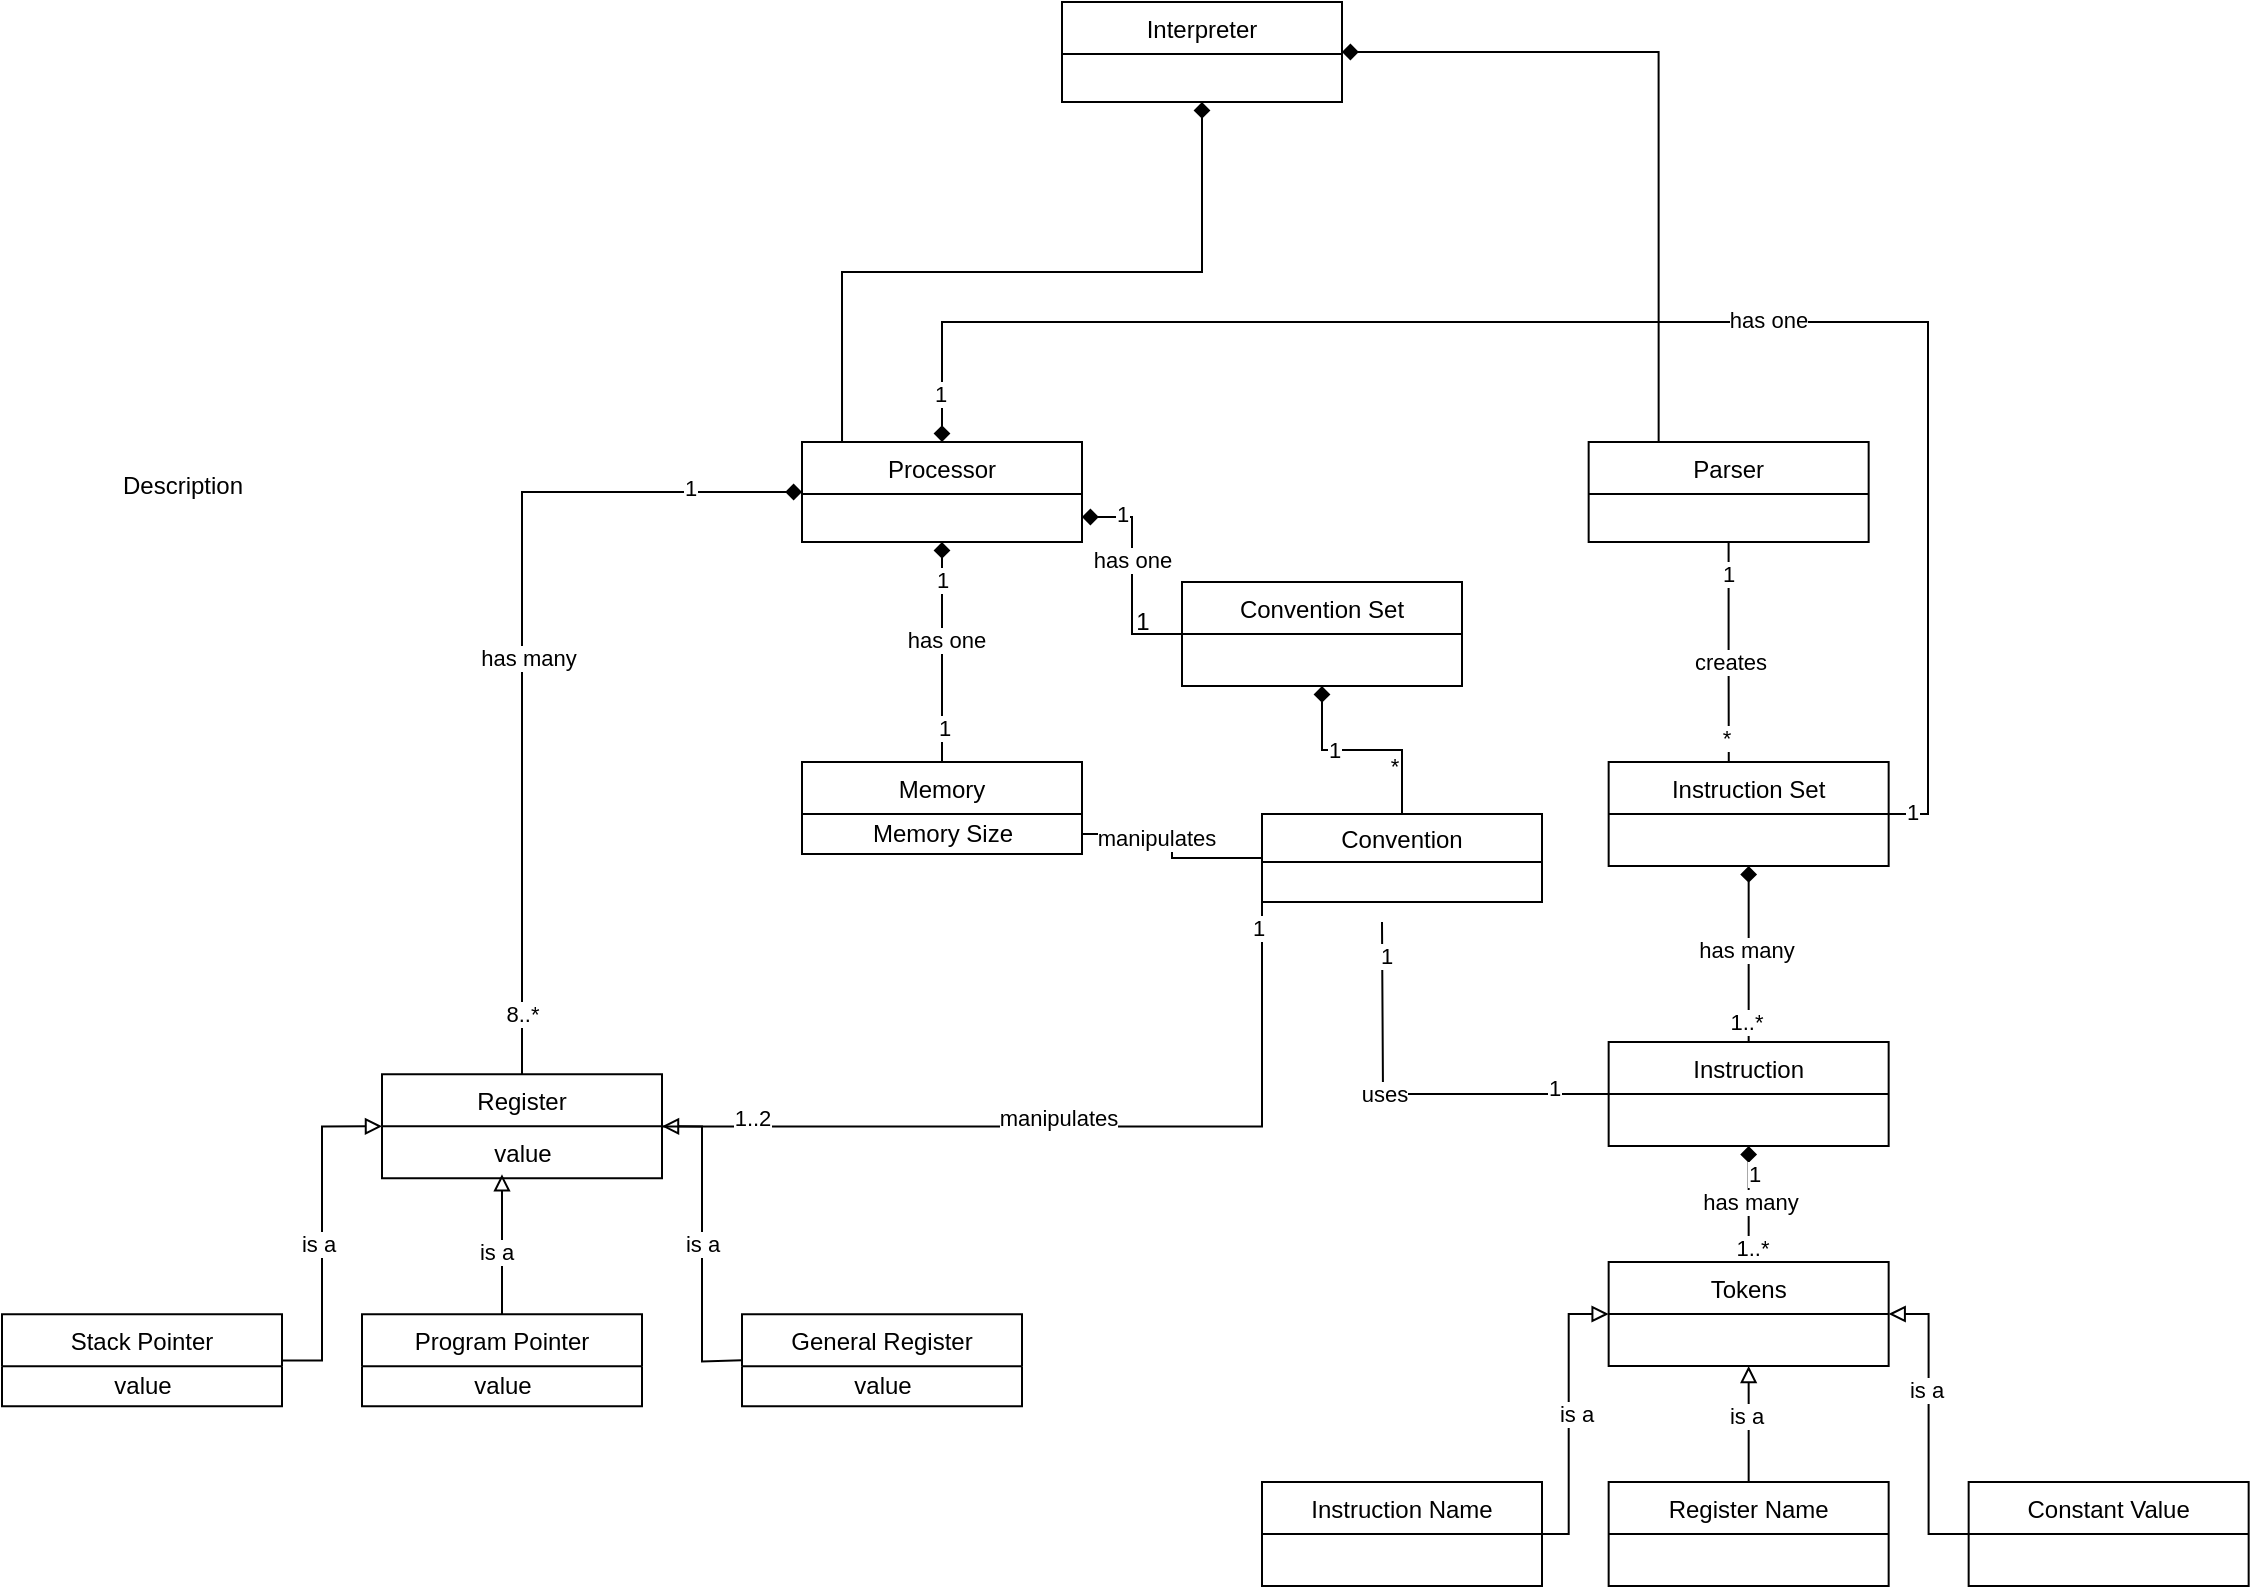 <mxfile version="14.5.8" type="github" pages="3">
  <diagram id="hxVoLxP11JMJfh7_TCrf" name="Page-1">
    <mxGraphModel dx="2085" dy="1905" grid="1" gridSize="10" guides="1" tooltips="1" connect="1" arrows="1" fold="1" page="1" pageScale="1" pageWidth="850" pageHeight="1100" math="0" shadow="0">
      <root>
        <mxCell id="0" />
        <mxCell id="1" parent="0" />
        <mxCell id="FsjJq2a7O1E-4wZGxsho-8" style="edgeStyle=orthogonalEdgeStyle;rounded=0;orthogonalLoop=1;jettySize=auto;html=1;entryX=0.143;entryY=0;entryDx=0;entryDy=0;entryPerimeter=0;startArrow=diamond;startFill=1;endArrow=none;endFill=0;" edge="1" parent="1" source="r-DXQ-UGE9ieViQTVBDR-1" target="r-DXQ-UGE9ieViQTVBDR-11">
          <mxGeometry relative="1" as="geometry" />
        </mxCell>
        <mxCell id="FsjJq2a7O1E-4wZGxsho-9" style="edgeStyle=orthogonalEdgeStyle;rounded=0;orthogonalLoop=1;jettySize=auto;html=1;entryX=0.25;entryY=0;entryDx=0;entryDy=0;startArrow=diamond;startFill=1;endArrow=none;endFill=0;" edge="1" parent="1" source="r-DXQ-UGE9ieViQTVBDR-1" target="r-DXQ-UGE9ieViQTVBDR-12">
          <mxGeometry relative="1" as="geometry" />
        </mxCell>
        <mxCell id="r-DXQ-UGE9ieViQTVBDR-1" value="Interpreter" style="swimlane;fontStyle=0;childLayout=stackLayout;horizontal=1;startSize=26;fillColor=none;horizontalStack=0;resizeParent=1;resizeParentMax=0;resizeLast=0;collapsible=1;marginBottom=0;" vertex="1" parent="1">
          <mxGeometry x="340" y="-60" width="140" height="50" as="geometry" />
        </mxCell>
        <mxCell id="r-DXQ-UGE9ieViQTVBDR-42" style="edgeStyle=orthogonalEdgeStyle;rounded=0;orthogonalLoop=1;jettySize=auto;html=1;startArrow=none;startFill=0;endArrow=diamond;endFill=1;entryX=0.5;entryY=1;entryDx=0;entryDy=0;" edge="1" parent="1" source="r-DXQ-UGE9ieViQTVBDR-5" target="r-DXQ-UGE9ieViQTVBDR-6">
          <mxGeometry relative="1" as="geometry">
            <mxPoint x="683.33" y="360" as="targetPoint" />
          </mxGeometry>
        </mxCell>
        <mxCell id="r-DXQ-UGE9ieViQTVBDR-51" value="has many" style="edgeLabel;html=1;align=center;verticalAlign=middle;resizable=0;points=[];" vertex="1" connectable="0" parent="r-DXQ-UGE9ieViQTVBDR-42">
          <mxGeometry x="0.06" y="2" relative="1" as="geometry">
            <mxPoint as="offset" />
          </mxGeometry>
        </mxCell>
        <mxCell id="r-DXQ-UGE9ieViQTVBDR-52" value="1..*" style="edgeLabel;html=1;align=center;verticalAlign=middle;resizable=0;points=[];" vertex="1" connectable="0" parent="r-DXQ-UGE9ieViQTVBDR-42">
          <mxGeometry x="-0.773" y="2" relative="1" as="geometry">
            <mxPoint as="offset" />
          </mxGeometry>
        </mxCell>
        <mxCell id="r-DXQ-UGE9ieViQTVBDR-50" style="edgeStyle=orthogonalEdgeStyle;rounded=0;orthogonalLoop=1;jettySize=auto;html=1;entryX=0.5;entryY=0;entryDx=0;entryDy=0;startArrow=diamond;startFill=1;endArrow=none;endFill=0;" edge="1" parent="1" source="r-DXQ-UGE9ieViQTVBDR-5" target="r-DXQ-UGE9ieViQTVBDR-43">
          <mxGeometry relative="1" as="geometry" />
        </mxCell>
        <mxCell id="r-DXQ-UGE9ieViQTVBDR-54" value="has many" style="edgeLabel;html=1;align=center;verticalAlign=middle;resizable=0;points=[];" vertex="1" connectable="0" parent="r-DXQ-UGE9ieViQTVBDR-50">
          <mxGeometry x="0.224" y="2" relative="1" as="geometry">
            <mxPoint x="-2" y="-7.83" as="offset" />
          </mxGeometry>
        </mxCell>
        <mxCell id="r-DXQ-UGE9ieViQTVBDR-62" value="1" style="edgeLabel;html=1;align=center;verticalAlign=middle;resizable=0;points=[];" vertex="1" connectable="0" parent="r-DXQ-UGE9ieViQTVBDR-50">
          <mxGeometry x="-0.523" y="2" relative="1" as="geometry">
            <mxPoint as="offset" />
          </mxGeometry>
        </mxCell>
        <mxCell id="r-DXQ-UGE9ieViQTVBDR-63" value="1..*" style="edgeLabel;html=1;align=center;verticalAlign=middle;resizable=0;points=[];" vertex="1" connectable="0" parent="r-DXQ-UGE9ieViQTVBDR-50">
          <mxGeometry x="0.742" y="1" relative="1" as="geometry">
            <mxPoint as="offset" />
          </mxGeometry>
        </mxCell>
        <mxCell id="r-DXQ-UGE9ieViQTVBDR-66" style="edgeStyle=orthogonalEdgeStyle;rounded=0;orthogonalLoop=1;jettySize=auto;html=1;startArrow=none;startFill=0;endArrow=none;endFill=0;" edge="1" parent="1" source="r-DXQ-UGE9ieViQTVBDR-5">
          <mxGeometry relative="1" as="geometry">
            <mxPoint x="500" y="400" as="targetPoint" />
          </mxGeometry>
        </mxCell>
        <mxCell id="r-DXQ-UGE9ieViQTVBDR-67" value="uses" style="edgeLabel;html=1;align=center;verticalAlign=middle;resizable=0;points=[];" vertex="1" connectable="0" parent="r-DXQ-UGE9ieViQTVBDR-66">
          <mxGeometry x="0.134" relative="1" as="geometry">
            <mxPoint as="offset" />
          </mxGeometry>
        </mxCell>
        <mxCell id="r-DXQ-UGE9ieViQTVBDR-75" value="1" style="edgeLabel;html=1;align=center;verticalAlign=middle;resizable=0;points=[];" vertex="1" connectable="0" parent="r-DXQ-UGE9ieViQTVBDR-66">
          <mxGeometry x="-0.724" y="-3" relative="1" as="geometry">
            <mxPoint as="offset" />
          </mxGeometry>
        </mxCell>
        <mxCell id="r-DXQ-UGE9ieViQTVBDR-76" value="1" style="edgeLabel;html=1;align=center;verticalAlign=middle;resizable=0;points=[];" vertex="1" connectable="0" parent="r-DXQ-UGE9ieViQTVBDR-66">
          <mxGeometry x="0.833" y="-2" relative="1" as="geometry">
            <mxPoint as="offset" />
          </mxGeometry>
        </mxCell>
        <mxCell id="r-DXQ-UGE9ieViQTVBDR-5" value="Instruction" style="swimlane;fontStyle=0;childLayout=stackLayout;horizontal=1;startSize=26;fillColor=none;horizontalStack=0;resizeParent=1;resizeParentMax=0;resizeLast=0;collapsible=1;marginBottom=0;" vertex="1" parent="1">
          <mxGeometry x="613.33" y="460" width="140" height="52" as="geometry" />
        </mxCell>
        <mxCell id="r-DXQ-UGE9ieViQTVBDR-6" value="Instruction Set" style="swimlane;fontStyle=0;childLayout=stackLayout;horizontal=1;startSize=26;fillColor=none;horizontalStack=0;resizeParent=1;resizeParentMax=0;resizeLast=0;collapsible=1;marginBottom=0;" vertex="1" parent="1">
          <mxGeometry x="613.33" y="320" width="140" height="52" as="geometry" />
        </mxCell>
        <mxCell id="r-DXQ-UGE9ieViQTVBDR-79" style="edgeStyle=orthogonalEdgeStyle;rounded=0;orthogonalLoop=1;jettySize=auto;html=1;entryX=0;entryY=1;entryDx=0;entryDy=0;startArrow=none;startFill=0;endArrow=none;endFill=0;" edge="1" parent="1" source="r-DXQ-UGE9ieViQTVBDR-7" target="r-DXQ-UGE9ieViQTVBDR-65">
          <mxGeometry relative="1" as="geometry" />
        </mxCell>
        <mxCell id="r-DXQ-UGE9ieViQTVBDR-80" value="manipulates" style="edgeLabel;html=1;align=center;verticalAlign=middle;resizable=0;points=[];" vertex="1" connectable="0" parent="r-DXQ-UGE9ieViQTVBDR-79">
          <mxGeometry x="-0.042" y="4" relative="1" as="geometry">
            <mxPoint as="offset" />
          </mxGeometry>
        </mxCell>
        <mxCell id="r-DXQ-UGE9ieViQTVBDR-81" value="1..2" style="edgeLabel;html=1;align=center;verticalAlign=middle;resizable=0;points=[];" vertex="1" connectable="0" parent="r-DXQ-UGE9ieViQTVBDR-79">
          <mxGeometry x="-0.782" y="4" relative="1" as="geometry">
            <mxPoint as="offset" />
          </mxGeometry>
        </mxCell>
        <mxCell id="r-DXQ-UGE9ieViQTVBDR-82" value="1" style="edgeLabel;html=1;align=center;verticalAlign=middle;resizable=0;points=[];" vertex="1" connectable="0" parent="r-DXQ-UGE9ieViQTVBDR-79">
          <mxGeometry x="0.939" y="2" relative="1" as="geometry">
            <mxPoint as="offset" />
          </mxGeometry>
        </mxCell>
        <mxCell id="r-DXQ-UGE9ieViQTVBDR-7" value="Register" style="swimlane;fontStyle=0;childLayout=stackLayout;horizontal=1;startSize=26;fillColor=none;horizontalStack=0;resizeParent=1;resizeParentMax=0;resizeLast=0;collapsible=1;marginBottom=0;" vertex="1" parent="1">
          <mxGeometry y="476.17" width="140" height="52" as="geometry" />
        </mxCell>
        <mxCell id="r-DXQ-UGE9ieViQTVBDR-8" value="Memory" style="swimlane;fontStyle=0;childLayout=stackLayout;horizontal=1;startSize=26;fillColor=none;horizontalStack=0;resizeParent=1;resizeParentMax=0;resizeLast=0;collapsible=1;marginBottom=0;" vertex="1" parent="1">
          <mxGeometry x="210" y="320" width="140" height="46" as="geometry" />
        </mxCell>
        <mxCell id="r-DXQ-UGE9ieViQTVBDR-32" value="Memory Size" style="text;html=1;align=center;verticalAlign=middle;resizable=0;points=[];autosize=1;strokeColor=none;" vertex="1" parent="r-DXQ-UGE9ieViQTVBDR-8">
          <mxGeometry y="26" width="140" height="20" as="geometry" />
        </mxCell>
        <mxCell id="r-DXQ-UGE9ieViQTVBDR-64" style="edgeStyle=orthogonalEdgeStyle;rounded=0;orthogonalLoop=1;jettySize=auto;html=1;entryX=1;entryY=0.75;entryDx=0;entryDy=0;startArrow=none;startFill=0;endArrow=diamond;endFill=1;" edge="1" parent="1" source="r-DXQ-UGE9ieViQTVBDR-10" target="r-DXQ-UGE9ieViQTVBDR-11">
          <mxGeometry relative="1" as="geometry" />
        </mxCell>
        <mxCell id="r-DXQ-UGE9ieViQTVBDR-69" value="1" style="edgeLabel;html=1;align=center;verticalAlign=middle;resizable=0;points=[];" vertex="1" connectable="0" parent="r-DXQ-UGE9ieViQTVBDR-64">
          <mxGeometry x="0.631" y="-2" relative="1" as="geometry">
            <mxPoint as="offset" />
          </mxGeometry>
        </mxCell>
        <mxCell id="FsjJq2a7O1E-4wZGxsho-6" value="has one" style="edgeLabel;html=1;align=center;verticalAlign=middle;resizable=0;points=[];" vertex="1" connectable="0" parent="r-DXQ-UGE9ieViQTVBDR-64">
          <mxGeometry x="0.14" relative="1" as="geometry">
            <mxPoint as="offset" />
          </mxGeometry>
        </mxCell>
        <mxCell id="r-DXQ-UGE9ieViQTVBDR-68" style="edgeStyle=orthogonalEdgeStyle;rounded=0;orthogonalLoop=1;jettySize=auto;html=1;startArrow=diamond;startFill=1;endArrow=none;endFill=0;entryX=0.5;entryY=0;entryDx=0;entryDy=0;" edge="1" parent="1" source="r-DXQ-UGE9ieViQTVBDR-10" target="r-DXQ-UGE9ieViQTVBDR-65">
          <mxGeometry relative="1" as="geometry">
            <mxPoint x="470" y="320" as="targetPoint" />
          </mxGeometry>
        </mxCell>
        <mxCell id="r-DXQ-UGE9ieViQTVBDR-73" value="1" style="edgeLabel;html=1;align=center;verticalAlign=middle;resizable=0;points=[];" vertex="1" connectable="0" parent="r-DXQ-UGE9ieViQTVBDR-68">
          <mxGeometry x="-0.274" relative="1" as="geometry">
            <mxPoint as="offset" />
          </mxGeometry>
        </mxCell>
        <mxCell id="r-DXQ-UGE9ieViQTVBDR-74" value="*" style="edgeLabel;html=1;align=center;verticalAlign=middle;resizable=0;points=[];" vertex="1" connectable="0" parent="r-DXQ-UGE9ieViQTVBDR-68">
          <mxGeometry x="0.534" y="-4" relative="1" as="geometry">
            <mxPoint as="offset" />
          </mxGeometry>
        </mxCell>
        <mxCell id="r-DXQ-UGE9ieViQTVBDR-10" value="Convention Set" style="swimlane;fontStyle=0;childLayout=stackLayout;horizontal=1;startSize=26;fillColor=none;horizontalStack=0;resizeParent=1;resizeParentMax=0;resizeLast=0;collapsible=1;marginBottom=0;" vertex="1" parent="1">
          <mxGeometry x="400" y="230" width="140" height="52" as="geometry" />
        </mxCell>
        <mxCell id="r-DXQ-UGE9ieViQTVBDR-13" style="edgeStyle=orthogonalEdgeStyle;rounded=0;orthogonalLoop=1;jettySize=auto;html=1;endArrow=none;endFill=0;startArrow=diamond;startFill=1;" edge="1" parent="1" source="r-DXQ-UGE9ieViQTVBDR-11" target="r-DXQ-UGE9ieViQTVBDR-7">
          <mxGeometry relative="1" as="geometry" />
        </mxCell>
        <mxCell id="r-DXQ-UGE9ieViQTVBDR-14" value="8..*" style="edgeLabel;html=1;align=center;verticalAlign=middle;resizable=0;points=[];" vertex="1" connectable="0" parent="r-DXQ-UGE9ieViQTVBDR-13">
          <mxGeometry x="0.859" relative="1" as="geometry">
            <mxPoint as="offset" />
          </mxGeometry>
        </mxCell>
        <mxCell id="r-DXQ-UGE9ieViQTVBDR-15" value="1" style="edgeLabel;html=1;align=center;verticalAlign=middle;resizable=0;points=[];" vertex="1" connectable="0" parent="r-DXQ-UGE9ieViQTVBDR-13">
          <mxGeometry x="-0.918" y="-2" relative="1" as="geometry">
            <mxPoint x="-38.57" as="offset" />
          </mxGeometry>
        </mxCell>
        <mxCell id="FsjJq2a7O1E-4wZGxsho-4" value="has many" style="edgeLabel;html=1;align=center;verticalAlign=middle;resizable=0;points=[];" vertex="1" connectable="0" parent="r-DXQ-UGE9ieViQTVBDR-13">
          <mxGeometry x="0.032" y="3" relative="1" as="geometry">
            <mxPoint as="offset" />
          </mxGeometry>
        </mxCell>
        <mxCell id="r-DXQ-UGE9ieViQTVBDR-20" style="edgeStyle=orthogonalEdgeStyle;rounded=0;orthogonalLoop=1;jettySize=auto;html=1;startArrow=diamond;startFill=1;endArrow=none;endFill=0;" edge="1" parent="1" source="r-DXQ-UGE9ieViQTVBDR-11" target="r-DXQ-UGE9ieViQTVBDR-8">
          <mxGeometry relative="1" as="geometry" />
        </mxCell>
        <mxCell id="r-DXQ-UGE9ieViQTVBDR-21" value="1" style="edgeLabel;html=1;align=center;verticalAlign=middle;resizable=0;points=[];" vertex="1" connectable="0" parent="r-DXQ-UGE9ieViQTVBDR-20">
          <mxGeometry x="0.688" y="1" relative="1" as="geometry">
            <mxPoint as="offset" />
          </mxGeometry>
        </mxCell>
        <mxCell id="r-DXQ-UGE9ieViQTVBDR-22" value="1" style="edgeLabel;html=1;align=center;verticalAlign=middle;resizable=0;points=[];" vertex="1" connectable="0" parent="r-DXQ-UGE9ieViQTVBDR-20">
          <mxGeometry x="-0.662" relative="1" as="geometry">
            <mxPoint as="offset" />
          </mxGeometry>
        </mxCell>
        <mxCell id="FsjJq2a7O1E-4wZGxsho-5" value="has one" style="edgeLabel;html=1;align=center;verticalAlign=middle;resizable=0;points=[];" vertex="1" connectable="0" parent="r-DXQ-UGE9ieViQTVBDR-20">
          <mxGeometry x="-0.121" y="2" relative="1" as="geometry">
            <mxPoint as="offset" />
          </mxGeometry>
        </mxCell>
        <mxCell id="FsjJq2a7O1E-4wZGxsho-1" style="edgeStyle=orthogonalEdgeStyle;rounded=0;orthogonalLoop=1;jettySize=auto;html=1;entryX=1;entryY=0.5;entryDx=0;entryDy=0;startArrow=diamond;startFill=1;endArrow=none;endFill=0;" edge="1" parent="1" source="r-DXQ-UGE9ieViQTVBDR-11" target="r-DXQ-UGE9ieViQTVBDR-6">
          <mxGeometry relative="1" as="geometry">
            <Array as="points">
              <mxPoint x="280" y="100" />
              <mxPoint x="773" y="100" />
              <mxPoint x="773" y="346" />
            </Array>
          </mxGeometry>
        </mxCell>
        <mxCell id="FsjJq2a7O1E-4wZGxsho-2" value="1" style="edgeLabel;html=1;align=center;verticalAlign=middle;resizable=0;points=[];" vertex="1" connectable="0" parent="FsjJq2a7O1E-4wZGxsho-1">
          <mxGeometry x="0.972" y="-1" relative="1" as="geometry">
            <mxPoint as="offset" />
          </mxGeometry>
        </mxCell>
        <mxCell id="FsjJq2a7O1E-4wZGxsho-3" value="1" style="edgeLabel;html=1;align=center;verticalAlign=middle;resizable=0;points=[];" vertex="1" connectable="0" parent="FsjJq2a7O1E-4wZGxsho-1">
          <mxGeometry x="-0.941" y="1" relative="1" as="geometry">
            <mxPoint as="offset" />
          </mxGeometry>
        </mxCell>
        <mxCell id="FsjJq2a7O1E-4wZGxsho-7" value="has one" style="edgeLabel;html=1;align=center;verticalAlign=middle;resizable=0;points=[];" vertex="1" connectable="0" parent="FsjJq2a7O1E-4wZGxsho-1">
          <mxGeometry x="0.156" y="1" relative="1" as="geometry">
            <mxPoint as="offset" />
          </mxGeometry>
        </mxCell>
        <mxCell id="r-DXQ-UGE9ieViQTVBDR-11" value="Processor" style="swimlane;fontStyle=0;childLayout=stackLayout;horizontal=1;startSize=26;fillColor=none;horizontalStack=0;resizeParent=1;resizeParentMax=0;resizeLast=0;collapsible=1;marginBottom=0;" vertex="1" parent="1">
          <mxGeometry x="210" y="160" width="140" height="50" as="geometry" />
        </mxCell>
        <mxCell id="r-DXQ-UGE9ieViQTVBDR-38" style="edgeStyle=orthogonalEdgeStyle;rounded=0;orthogonalLoop=1;jettySize=auto;html=1;entryX=0.429;entryY=0;entryDx=0;entryDy=0;entryPerimeter=0;startArrow=none;startFill=0;endArrow=none;endFill=0;" edge="1" parent="1" source="r-DXQ-UGE9ieViQTVBDR-12" target="r-DXQ-UGE9ieViQTVBDR-6">
          <mxGeometry relative="1" as="geometry" />
        </mxCell>
        <mxCell id="r-DXQ-UGE9ieViQTVBDR-39" value="creates" style="edgeLabel;html=1;align=center;verticalAlign=middle;resizable=0;points=[];" vertex="1" connectable="0" parent="r-DXQ-UGE9ieViQTVBDR-38">
          <mxGeometry x="0.077" relative="1" as="geometry">
            <mxPoint as="offset" />
          </mxGeometry>
        </mxCell>
        <mxCell id="r-DXQ-UGE9ieViQTVBDR-40" value="*" style="edgeLabel;html=1;align=center;verticalAlign=middle;resizable=0;points=[];" vertex="1" connectable="0" parent="r-DXQ-UGE9ieViQTVBDR-38">
          <mxGeometry x="0.779" y="-2" relative="1" as="geometry">
            <mxPoint as="offset" />
          </mxGeometry>
        </mxCell>
        <mxCell id="r-DXQ-UGE9ieViQTVBDR-41" value="1" style="edgeLabel;html=1;align=center;verticalAlign=middle;resizable=0;points=[];" vertex="1" connectable="0" parent="r-DXQ-UGE9ieViQTVBDR-38">
          <mxGeometry x="-0.714" y="-1" relative="1" as="geometry">
            <mxPoint as="offset" />
          </mxGeometry>
        </mxCell>
        <mxCell id="r-DXQ-UGE9ieViQTVBDR-12" value="Parser" style="swimlane;fontStyle=0;childLayout=stackLayout;horizontal=1;startSize=26;fillColor=none;horizontalStack=0;resizeParent=1;resizeParentMax=0;resizeLast=0;collapsible=1;marginBottom=0;" vertex="1" parent="1">
          <mxGeometry x="603.33" y="160" width="140" height="50" as="geometry" />
        </mxCell>
        <mxCell id="r-DXQ-UGE9ieViQTVBDR-23" style="edgeStyle=orthogonalEdgeStyle;rounded=0;orthogonalLoop=1;jettySize=auto;html=1;startArrow=none;startFill=0;endArrow=block;endFill=0;entryX=0;entryY=0.5;entryDx=0;entryDy=0;" edge="1" parent="1" source="r-DXQ-UGE9ieViQTVBDR-17" target="r-DXQ-UGE9ieViQTVBDR-7">
          <mxGeometry relative="1" as="geometry">
            <mxPoint x="-50" y="466.17" as="targetPoint" />
            <Array as="points">
              <mxPoint x="-30" y="619.17" />
              <mxPoint x="-30" y="502.17" />
            </Array>
          </mxGeometry>
        </mxCell>
        <mxCell id="r-DXQ-UGE9ieViQTVBDR-60" value="is a" style="edgeLabel;html=1;align=center;verticalAlign=middle;resizable=0;points=[];" vertex="1" connectable="0" parent="r-DXQ-UGE9ieViQTVBDR-23">
          <mxGeometry x="-0.066" y="2" relative="1" as="geometry">
            <mxPoint as="offset" />
          </mxGeometry>
        </mxCell>
        <mxCell id="r-DXQ-UGE9ieViQTVBDR-17" value="Stack Pointer" style="swimlane;fontStyle=0;childLayout=stackLayout;horizontal=1;startSize=26;fillColor=none;horizontalStack=0;resizeParent=1;resizeParentMax=0;resizeLast=0;collapsible=1;marginBottom=0;" vertex="1" parent="1">
          <mxGeometry x="-190" y="596.17" width="140" height="46" as="geometry" />
        </mxCell>
        <mxCell id="r-DXQ-UGE9ieViQTVBDR-29" value="value" style="text;html=1;align=center;verticalAlign=middle;resizable=0;points=[];autosize=1;strokeColor=none;" vertex="1" parent="r-DXQ-UGE9ieViQTVBDR-17">
          <mxGeometry y="26" width="140" height="20" as="geometry" />
        </mxCell>
        <mxCell id="r-DXQ-UGE9ieViQTVBDR-24" style="edgeStyle=orthogonalEdgeStyle;rounded=0;orthogonalLoop=1;jettySize=auto;html=1;startArrow=none;startFill=0;endArrow=block;endFill=0;" edge="1" parent="1" source="r-DXQ-UGE9ieViQTVBDR-18">
          <mxGeometry relative="1" as="geometry">
            <mxPoint x="60" y="526.17" as="targetPoint" />
          </mxGeometry>
        </mxCell>
        <mxCell id="r-DXQ-UGE9ieViQTVBDR-59" value="is a" style="edgeLabel;html=1;align=center;verticalAlign=middle;resizable=0;points=[];" vertex="1" connectable="0" parent="r-DXQ-UGE9ieViQTVBDR-24">
          <mxGeometry x="-0.119" y="3" relative="1" as="geometry">
            <mxPoint as="offset" />
          </mxGeometry>
        </mxCell>
        <mxCell id="r-DXQ-UGE9ieViQTVBDR-18" value="Program Pointer" style="swimlane;fontStyle=0;childLayout=stackLayout;horizontal=1;startSize=26;fillColor=none;horizontalStack=0;resizeParent=1;resizeParentMax=0;resizeLast=0;collapsible=1;marginBottom=0;" vertex="1" parent="1">
          <mxGeometry x="-10" y="596.17" width="140" height="46" as="geometry" />
        </mxCell>
        <mxCell id="r-DXQ-UGE9ieViQTVBDR-27" value="value" style="text;html=1;align=center;verticalAlign=middle;resizable=0;points=[];autosize=1;strokeColor=none;" vertex="1" parent="r-DXQ-UGE9ieViQTVBDR-18">
          <mxGeometry y="26" width="140" height="20" as="geometry" />
        </mxCell>
        <mxCell id="r-DXQ-UGE9ieViQTVBDR-25" style="edgeStyle=orthogonalEdgeStyle;rounded=0;orthogonalLoop=1;jettySize=auto;html=1;entryX=1;entryY=0.5;entryDx=0;entryDy=0;startArrow=none;startFill=0;endArrow=block;endFill=0;" edge="1" parent="1" target="r-DXQ-UGE9ieViQTVBDR-7">
          <mxGeometry relative="1" as="geometry">
            <mxPoint x="180" y="619.17" as="sourcePoint" />
          </mxGeometry>
        </mxCell>
        <mxCell id="r-DXQ-UGE9ieViQTVBDR-58" value="is a" style="edgeLabel;html=1;align=center;verticalAlign=middle;resizable=0;points=[];" vertex="1" connectable="0" parent="r-DXQ-UGE9ieViQTVBDR-25">
          <mxGeometry x="-0.006" relative="1" as="geometry">
            <mxPoint as="offset" />
          </mxGeometry>
        </mxCell>
        <mxCell id="r-DXQ-UGE9ieViQTVBDR-19" value="General Register" style="swimlane;fontStyle=0;childLayout=stackLayout;horizontal=1;startSize=26;fillColor=none;horizontalStack=0;resizeParent=1;resizeParentMax=0;resizeLast=0;collapsible=1;marginBottom=0;" vertex="1" parent="1">
          <mxGeometry x="180" y="596.17" width="140" height="46" as="geometry" />
        </mxCell>
        <mxCell id="r-DXQ-UGE9ieViQTVBDR-28" value="value" style="text;html=1;align=center;verticalAlign=middle;resizable=0;points=[];autosize=1;strokeColor=none;" vertex="1" parent="r-DXQ-UGE9ieViQTVBDR-19">
          <mxGeometry y="26" width="140" height="20" as="geometry" />
        </mxCell>
        <mxCell id="r-DXQ-UGE9ieViQTVBDR-26" value="value" style="text;html=1;align=center;verticalAlign=middle;resizable=0;points=[];autosize=1;strokeColor=none;" vertex="1" parent="1">
          <mxGeometry x="50" y="506.17" width="40" height="20" as="geometry" />
        </mxCell>
        <mxCell id="r-DXQ-UGE9ieViQTVBDR-43" value="Tokens" style="swimlane;fontStyle=0;childLayout=stackLayout;horizontal=1;startSize=26;fillColor=none;horizontalStack=0;resizeParent=1;resizeParentMax=0;resizeLast=0;collapsible=1;marginBottom=0;" vertex="1" parent="1">
          <mxGeometry x="613.33" y="570" width="140" height="52" as="geometry" />
        </mxCell>
        <mxCell id="r-DXQ-UGE9ieViQTVBDR-47" style="edgeStyle=orthogonalEdgeStyle;rounded=0;orthogonalLoop=1;jettySize=auto;html=1;entryX=0;entryY=0.5;entryDx=0;entryDy=0;startArrow=none;startFill=0;endArrow=block;endFill=0;" edge="1" parent="1" target="r-DXQ-UGE9ieViQTVBDR-43">
          <mxGeometry relative="1" as="geometry">
            <mxPoint x="578.33" y="706" as="sourcePoint" />
            <Array as="points">
              <mxPoint x="593.33" y="706" />
              <mxPoint x="593.33" y="596" />
            </Array>
          </mxGeometry>
        </mxCell>
        <mxCell id="r-DXQ-UGE9ieViQTVBDR-57" value="is a" style="edgeLabel;html=1;align=center;verticalAlign=middle;resizable=0;points=[];" vertex="1" connectable="0" parent="r-DXQ-UGE9ieViQTVBDR-47">
          <mxGeometry x="0.037" y="-3" relative="1" as="geometry">
            <mxPoint as="offset" />
          </mxGeometry>
        </mxCell>
        <mxCell id="r-DXQ-UGE9ieViQTVBDR-44" value="Instruction Name" style="swimlane;fontStyle=0;childLayout=stackLayout;horizontal=1;startSize=26;fillColor=none;horizontalStack=0;resizeParent=1;resizeParentMax=0;resizeLast=0;collapsible=1;marginBottom=0;" vertex="1" parent="1">
          <mxGeometry x="440" y="680" width="140" height="52" as="geometry" />
        </mxCell>
        <mxCell id="r-DXQ-UGE9ieViQTVBDR-48" style="edgeStyle=orthogonalEdgeStyle;rounded=0;orthogonalLoop=1;jettySize=auto;html=1;entryX=0.5;entryY=1;entryDx=0;entryDy=0;startArrow=none;startFill=0;endArrow=block;endFill=0;" edge="1" parent="1" source="r-DXQ-UGE9ieViQTVBDR-45" target="r-DXQ-UGE9ieViQTVBDR-43">
          <mxGeometry relative="1" as="geometry" />
        </mxCell>
        <mxCell id="r-DXQ-UGE9ieViQTVBDR-56" value="is a" style="edgeLabel;html=1;align=center;verticalAlign=middle;resizable=0;points=[];" vertex="1" connectable="0" parent="r-DXQ-UGE9ieViQTVBDR-48">
          <mxGeometry x="0.149" y="2" relative="1" as="geometry">
            <mxPoint as="offset" />
          </mxGeometry>
        </mxCell>
        <mxCell id="r-DXQ-UGE9ieViQTVBDR-45" value="Register Name" style="swimlane;fontStyle=0;childLayout=stackLayout;horizontal=1;startSize=26;fillColor=none;horizontalStack=0;resizeParent=1;resizeParentMax=0;resizeLast=0;collapsible=1;marginBottom=0;" vertex="1" parent="1">
          <mxGeometry x="613.33" y="680" width="140" height="52" as="geometry" />
        </mxCell>
        <mxCell id="r-DXQ-UGE9ieViQTVBDR-49" style="edgeStyle=orthogonalEdgeStyle;rounded=0;orthogonalLoop=1;jettySize=auto;html=1;entryX=1;entryY=0.5;entryDx=0;entryDy=0;startArrow=none;startFill=0;endArrow=block;endFill=0;" edge="1" parent="1" source="r-DXQ-UGE9ieViQTVBDR-46" target="r-DXQ-UGE9ieViQTVBDR-43">
          <mxGeometry relative="1" as="geometry" />
        </mxCell>
        <mxCell id="r-DXQ-UGE9ieViQTVBDR-55" value="is a" style="edgeLabel;html=1;align=center;verticalAlign=middle;resizable=0;points=[];" vertex="1" connectable="0" parent="r-DXQ-UGE9ieViQTVBDR-49">
          <mxGeometry x="0.224" y="2" relative="1" as="geometry">
            <mxPoint as="offset" />
          </mxGeometry>
        </mxCell>
        <mxCell id="r-DXQ-UGE9ieViQTVBDR-46" value="Constant Value" style="swimlane;fontStyle=0;childLayout=stackLayout;horizontal=1;startSize=26;fillColor=none;horizontalStack=0;resizeParent=1;resizeParentMax=0;resizeLast=0;collapsible=1;marginBottom=0;" vertex="1" parent="1">
          <mxGeometry x="793.33" y="680" width="140" height="52" as="geometry" />
        </mxCell>
        <mxCell id="r-DXQ-UGE9ieViQTVBDR-77" style="edgeStyle=orthogonalEdgeStyle;rounded=0;orthogonalLoop=1;jettySize=auto;html=1;startArrow=none;startFill=0;endArrow=none;endFill=0;" edge="1" parent="1" source="r-DXQ-UGE9ieViQTVBDR-65" target="r-DXQ-UGE9ieViQTVBDR-32">
          <mxGeometry relative="1" as="geometry" />
        </mxCell>
        <mxCell id="r-DXQ-UGE9ieViQTVBDR-78" value="manipulates" style="edgeLabel;html=1;align=center;verticalAlign=middle;resizable=0;points=[];" vertex="1" connectable="0" parent="r-DXQ-UGE9ieViQTVBDR-77">
          <mxGeometry x="0.278" y="2" relative="1" as="geometry">
            <mxPoint as="offset" />
          </mxGeometry>
        </mxCell>
        <mxCell id="r-DXQ-UGE9ieViQTVBDR-65" value="Convention" style="swimlane;fontStyle=0;childLayout=stackLayout;horizontal=1;startSize=24;fillColor=none;horizontalStack=0;resizeParent=1;resizeParentMax=0;resizeLast=0;collapsible=1;marginBottom=0;" vertex="1" parent="1">
          <mxGeometry x="440" y="346" width="140" height="44" as="geometry" />
        </mxCell>
        <mxCell id="r-DXQ-UGE9ieViQTVBDR-72" value="1" style="text;html=1;align=center;verticalAlign=middle;resizable=0;points=[];autosize=1;strokeColor=none;" vertex="1" parent="1">
          <mxGeometry x="370" y="240" width="20" height="20" as="geometry" />
        </mxCell>
        <mxCell id="r-DXQ-UGE9ieViQTVBDR-83" value="Description&lt;br&gt;&lt;br&gt;&lt;br&gt;&lt;br&gt;&lt;br&gt;" style="text;html=1;align=center;verticalAlign=middle;resizable=0;points=[];autosize=1;strokeColor=none;" vertex="1" parent="1">
          <mxGeometry x="-135" y="175" width="70" height="70" as="geometry" />
        </mxCell>
      </root>
    </mxGraphModel>
  </diagram>
  <diagram id="gutb28XD6zvNRKWfvCpc" name="Page-2">
    <mxGraphModel dx="2085" dy="805" grid="1" gridSize="10" guides="1" tooltips="1" connect="1" arrows="1" fold="1" page="1" pageScale="1" pageWidth="850" pageHeight="1100" math="0" shadow="0">
      <root>
        <mxCell id="pB7F2wD0EyZMBW2Mypbk-0" />
        <mxCell id="pB7F2wD0EyZMBW2Mypbk-1" parent="pB7F2wD0EyZMBW2Mypbk-0" />
        <mxCell id="pB7F2wD0EyZMBW2Mypbk-3" style="edgeStyle=orthogonalEdgeStyle;rounded=0;orthogonalLoop=1;jettySize=auto;html=1;startArrow=none;startFill=0;endArrow=none;endFill=0;dashed=1;" edge="1" parent="pB7F2wD0EyZMBW2Mypbk-1" source="pB7F2wD0EyZMBW2Mypbk-2">
          <mxGeometry relative="1" as="geometry">
            <mxPoint x="170" y="680" as="targetPoint" />
          </mxGeometry>
        </mxCell>
        <mxCell id="pB7F2wD0EyZMBW2Mypbk-2" value="Processor" style="rounded=0;whiteSpace=wrap;html=1;" vertex="1" parent="pB7F2wD0EyZMBW2Mypbk-1">
          <mxGeometry x="110" y="100" width="120" height="60" as="geometry" />
        </mxCell>
        <mxCell id="zUhylQDBjrzmr7kMqpZ4-9" style="edgeStyle=orthogonalEdgeStyle;rounded=0;orthogonalLoop=1;jettySize=auto;html=1;startArrow=none;startFill=0;endArrow=none;endFill=0;dashed=1;" edge="1" parent="pB7F2wD0EyZMBW2Mypbk-1" source="e0c_8hEEybVodqVsBUxM-0">
          <mxGeometry relative="1" as="geometry">
            <mxPoint x="550" y="660" as="targetPoint" />
          </mxGeometry>
        </mxCell>
        <mxCell id="e0c_8hEEybVodqVsBUxM-0" value=":Convention" style="rounded=0;whiteSpace=wrap;html=1;" vertex="1" parent="pB7F2wD0EyZMBW2Mypbk-1">
          <mxGeometry x="490" y="110" width="120" height="60" as="geometry" />
        </mxCell>
        <mxCell id="zUhylQDBjrzmr7kMqpZ4-0" value="" style="rounded=0;whiteSpace=wrap;html=1;" vertex="1" parent="pB7F2wD0EyZMBW2Mypbk-1">
          <mxGeometry x="150" y="220" width="40" height="540" as="geometry" />
        </mxCell>
        <mxCell id="zUhylQDBjrzmr7kMqpZ4-1" value="findCorrespondingConvention(instruction[0])" style="html=1;verticalAlign=bottom;endArrow=block;entryX=1.002;entryY=0.154;entryDx=0;entryDy=0;entryPerimeter=0;" edge="1" parent="pB7F2wD0EyZMBW2Mypbk-1" target="zUhylQDBjrzmr7kMqpZ4-0">
          <mxGeometry x="-0.007" y="20" width="80" relative="1" as="geometry">
            <mxPoint x="190" y="240" as="sourcePoint" />
            <mxPoint x="300" y="240" as="targetPoint" />
            <Array as="points">
              <mxPoint x="250" y="240" />
              <mxPoint x="250" y="300" />
            </Array>
            <mxPoint as="offset" />
          </mxGeometry>
        </mxCell>
        <mxCell id="zUhylQDBjrzmr7kMqpZ4-2" value="**instruction[0] is &quot;ADD&quot; in this case" style="text;html=1;align=center;verticalAlign=middle;resizable=0;points=[];autosize=1;strokeColor=none;" vertex="1" parent="pB7F2wD0EyZMBW2Mypbk-1">
          <mxGeometry x="-120" y="230" width="200" height="20" as="geometry" />
        </mxCell>
        <mxCell id="zUhylQDBjrzmr7kMqpZ4-4" value="convention" style="html=1;verticalAlign=bottom;endArrow=block;entryX=0.967;entryY=0.26;entryDx=0;entryDy=0;entryPerimeter=0;dashed=1;" edge="1" parent="pB7F2wD0EyZMBW2Mypbk-1" target="zUhylQDBjrzmr7kMqpZ4-0">
          <mxGeometry x="0.411" y="-9" width="80" relative="1" as="geometry">
            <mxPoint x="190.64" y="320.0" as="sourcePoint" />
            <mxPoint x="190.0" y="382.14" as="targetPoint" />
            <Array as="points">
              <mxPoint x="250.64" y="320" />
              <mxPoint x="260.64" y="350" />
              <mxPoint x="251" y="360" />
            </Array>
            <mxPoint as="offset" />
          </mxGeometry>
        </mxCell>
        <mxCell id="zUhylQDBjrzmr7kMqpZ4-5" value="executeConvention(args, Processor p)" style="html=1;verticalAlign=bottom;endArrow=block;" edge="1" parent="pB7F2wD0EyZMBW2Mypbk-1">
          <mxGeometry x="-0.067" width="80" relative="1" as="geometry">
            <mxPoint x="190" y="540" as="sourcePoint" />
            <mxPoint x="530" y="540" as="targetPoint" />
            <mxPoint as="offset" />
          </mxGeometry>
        </mxCell>
        <mxCell id="zUhylQDBjrzmr7kMqpZ4-7" value="findArgs(instruction)" style="html=1;verticalAlign=bottom;endArrow=block;" edge="1" parent="pB7F2wD0EyZMBW2Mypbk-1">
          <mxGeometry x="-0.007" y="20" width="80" relative="1" as="geometry">
            <mxPoint x="190.64" y="373.93" as="sourcePoint" />
            <mxPoint x="190" y="436" as="targetPoint" />
            <Array as="points">
              <mxPoint x="250.64" y="373.93" />
              <mxPoint x="250.64" y="433.93" />
            </Array>
            <mxPoint as="offset" />
          </mxGeometry>
        </mxCell>
        <mxCell id="zUhylQDBjrzmr7kMqpZ4-8" value="args" style="html=1;verticalAlign=bottom;endArrow=block;entryX=1.019;entryY=0.37;entryDx=0;entryDy=0;entryPerimeter=0;dashed=1;" edge="1" parent="pB7F2wD0EyZMBW2Mypbk-1">
          <mxGeometry x="0.411" y="-9" width="80" relative="1" as="geometry">
            <mxPoint x="190.0" y="460.0" as="sourcePoint" />
            <mxPoint x="190.12" y="496.9" as="targetPoint" />
            <Array as="points">
              <mxPoint x="250" y="460" />
              <mxPoint x="260" y="490" />
              <mxPoint x="250.36" y="500" />
            </Array>
            <mxPoint as="offset" />
          </mxGeometry>
        </mxCell>
        <mxCell id="zUhylQDBjrzmr7kMqpZ4-10" value="" style="rounded=0;whiteSpace=wrap;html=1;" vertex="1" parent="pB7F2wD0EyZMBW2Mypbk-1">
          <mxGeometry x="530" y="220" width="40" height="710" as="geometry" />
        </mxCell>
        <mxCell id="zUhylQDBjrzmr7kMqpZ4-11" value="getRegister(args[0])" style="html=1;verticalAlign=bottom;endArrow=block;entryX=1.019;entryY=0.667;entryDx=0;entryDy=0;entryPerimeter=0;" edge="1" parent="pB7F2wD0EyZMBW2Mypbk-1" source="zUhylQDBjrzmr7kMqpZ4-10" target="zUhylQDBjrzmr7kMqpZ4-0">
          <mxGeometry width="80" relative="1" as="geometry">
            <mxPoint x="470" y="570" as="sourcePoint" />
            <mxPoint x="550" y="570" as="targetPoint" />
          </mxGeometry>
        </mxCell>
        <mxCell id="zUhylQDBjrzmr7kMqpZ4-12" value="r1" style="html=1;verticalAlign=bottom;endArrow=open;dashed=1;endSize=8;exitX=1.071;exitY=0.721;exitDx=0;exitDy=0;exitPerimeter=0;" edge="1" parent="pB7F2wD0EyZMBW2Mypbk-1" source="zUhylQDBjrzmr7kMqpZ4-0">
          <mxGeometry relative="1" as="geometry">
            <mxPoint x="300" y="620" as="sourcePoint" />
            <mxPoint x="526" y="609" as="targetPoint" />
          </mxGeometry>
        </mxCell>
        <mxCell id="zUhylQDBjrzmr7kMqpZ4-13" value="getRegister(args[1])" style="html=1;verticalAlign=bottom;endArrow=block;entryX=1.019;entryY=0.667;entryDx=0;entryDy=0;entryPerimeter=0;exitX=0;exitY=0.819;exitDx=0;exitDy=0;exitPerimeter=0;" edge="1" parent="pB7F2wD0EyZMBW2Mypbk-1">
          <mxGeometry width="80" relative="1" as="geometry">
            <mxPoint x="529.24" y="640.18" as="sourcePoint" />
            <mxPoint x="190.0" y="640.0" as="targetPoint" />
          </mxGeometry>
        </mxCell>
        <mxCell id="zUhylQDBjrzmr7kMqpZ4-14" value="r2" style="html=1;verticalAlign=bottom;endArrow=open;dashed=1;endSize=8;exitX=1.071;exitY=0.721;exitDx=0;exitDy=0;exitPerimeter=0;" edge="1" parent="pB7F2wD0EyZMBW2Mypbk-1">
          <mxGeometry x="0.04" relative="1" as="geometry">
            <mxPoint x="196.84" y="670.34" as="sourcePoint" />
            <mxPoint x="530" y="670" as="targetPoint" />
            <mxPoint as="offset" />
          </mxGeometry>
        </mxCell>
        <mxCell id="zUhylQDBjrzmr7kMqpZ4-15" value="raise invalidArgumentException" style="html=1;verticalAlign=bottom;endArrow=block;" edge="1" parent="pB7F2wD0EyZMBW2Mypbk-1">
          <mxGeometry x="0.179" y="-10" width="80" relative="1" as="geometry">
            <mxPoint x="573" y="690" as="sourcePoint" />
            <mxPoint x="573" y="710" as="targetPoint" />
            <Array as="points">
              <mxPoint x="620" y="690" />
              <mxPoint x="620" y="710" />
            </Array>
            <mxPoint x="10" y="10" as="offset" />
          </mxGeometry>
        </mxCell>
        <mxCell id="zUhylQDBjrzmr7kMqpZ4-16" value="[r1 or r2 is null]" style="text;html=1;align=center;verticalAlign=middle;resizable=0;points=[];autosize=1;strokeColor=none;" vertex="1" parent="pB7F2wD0EyZMBW2Mypbk-1">
          <mxGeometry x="580" y="660" width="90" height="20" as="geometry" />
        </mxCell>
        <mxCell id="zUhylQDBjrzmr7kMqpZ4-18" style="edgeStyle=orthogonalEdgeStyle;rounded=0;orthogonalLoop=1;jettySize=auto;html=1;startArrow=none;startFill=0;endArrow=none;endFill=0;dashed=1;" edge="1" parent="pB7F2wD0EyZMBW2Mypbk-1" source="zUhylQDBjrzmr7kMqpZ4-19">
          <mxGeometry relative="1" as="geometry">
            <mxPoint x="870" y="880" as="targetPoint" />
          </mxGeometry>
        </mxCell>
        <mxCell id="zUhylQDBjrzmr7kMqpZ4-17" value=":Register" style="rounded=0;whiteSpace=wrap;html=1;" vertex="1" parent="pB7F2wD0EyZMBW2Mypbk-1">
          <mxGeometry x="810" y="110" width="120" height="60" as="geometry" />
        </mxCell>
        <mxCell id="zUhylQDBjrzmr7kMqpZ4-19" value="" style="rounded=0;whiteSpace=wrap;html=1;" vertex="1" parent="pB7F2wD0EyZMBW2Mypbk-1">
          <mxGeometry x="850" y="700" width="40" height="210" as="geometry" />
        </mxCell>
        <mxCell id="zUhylQDBjrzmr7kMqpZ4-20" style="edgeStyle=orthogonalEdgeStyle;rounded=0;orthogonalLoop=1;jettySize=auto;html=1;startArrow=none;startFill=0;endArrow=none;endFill=0;dashed=1;" edge="1" parent="pB7F2wD0EyZMBW2Mypbk-1" source="zUhylQDBjrzmr7kMqpZ4-17" target="zUhylQDBjrzmr7kMqpZ4-19">
          <mxGeometry relative="1" as="geometry">
            <mxPoint x="870" y="790" as="targetPoint" />
            <mxPoint x="870" y="170" as="sourcePoint" />
          </mxGeometry>
        </mxCell>
        <mxCell id="zUhylQDBjrzmr7kMqpZ4-22" value="r1.getValue()" style="html=1;verticalAlign=bottom;endArrow=block;" edge="1" parent="pB7F2wD0EyZMBW2Mypbk-1">
          <mxGeometry x="-0.067" width="80" relative="1" as="geometry">
            <mxPoint x="570" y="750" as="sourcePoint" />
            <mxPoint x="850" y="750" as="targetPoint" />
            <mxPoint as="offset" />
          </mxGeometry>
        </mxCell>
        <mxCell id="zUhylQDBjrzmr7kMqpZ4-23" value="r2.getValue()" style="html=1;verticalAlign=bottom;endArrow=block;" edge="1" parent="pB7F2wD0EyZMBW2Mypbk-1">
          <mxGeometry x="-0.067" width="80" relative="1" as="geometry">
            <mxPoint x="570" y="790" as="sourcePoint" />
            <mxPoint x="850" y="790" as="targetPoint" />
            <mxPoint as="offset" />
          </mxGeometry>
        </mxCell>
        <mxCell id="zUhylQDBjrzmr7kMqpZ4-24" value="r1.setValue(newVal)" style="html=1;verticalAlign=bottom;endArrow=block;" edge="1" parent="pB7F2wD0EyZMBW2Mypbk-1">
          <mxGeometry x="-0.067" width="80" relative="1" as="geometry">
            <mxPoint x="570" y="900" as="sourcePoint" />
            <mxPoint x="850" y="900" as="targetPoint" />
            <mxPoint as="offset" />
          </mxGeometry>
        </mxCell>
        <mxCell id="zUhylQDBjrzmr7kMqpZ4-25" value="r1Val" style="html=1;verticalAlign=bottom;endArrow=open;dashed=1;endSize=8;" edge="1" parent="pB7F2wD0EyZMBW2Mypbk-1">
          <mxGeometry x="0.079" y="10" relative="1" as="geometry">
            <mxPoint x="840" y="760" as="sourcePoint" />
            <mxPoint x="573" y="760" as="targetPoint" />
            <mxPoint as="offset" />
          </mxGeometry>
        </mxCell>
        <mxCell id="zUhylQDBjrzmr7kMqpZ4-26" value="r2Val" style="html=1;verticalAlign=bottom;endArrow=open;dashed=1;endSize=8;exitX=-0.042;exitY=0.353;exitDx=0;exitDy=0;exitPerimeter=0;entryX=1.083;entryY=0.858;entryDx=0;entryDy=0;entryPerimeter=0;" edge="1" parent="pB7F2wD0EyZMBW2Mypbk-1">
          <mxGeometry x="0.079" y="10" relative="1" as="geometry">
            <mxPoint x="850.0" y="800" as="sourcePoint" />
            <mxPoint x="575.0" y="800.53" as="targetPoint" />
            <mxPoint as="offset" />
            <Array as="points" />
          </mxGeometry>
        </mxCell>
        <mxCell id="zUhylQDBjrzmr7kMqpZ4-27" value="newVal" style="html=1;verticalAlign=bottom;endArrow=block;dashed=1;entryX=0.979;entryY=0.942;entryDx=0;entryDy=0;entryPerimeter=0;exitX=0.938;exitY=0.905;exitDx=0;exitDy=0;exitPerimeter=0;" edge="1" parent="pB7F2wD0EyZMBW2Mypbk-1" source="zUhylQDBjrzmr7kMqpZ4-10" target="zUhylQDBjrzmr7kMqpZ4-10">
          <mxGeometry x="0.088" width="80" relative="1" as="geometry">
            <mxPoint x="570" y="820" as="sourcePoint" />
            <mxPoint x="650" y="820" as="targetPoint" />
            <Array as="points">
              <mxPoint x="620" y="860" />
              <mxPoint x="620" y="890" />
            </Array>
            <mxPoint as="offset" />
          </mxGeometry>
        </mxCell>
        <mxCell id="zUhylQDBjrzmr7kMqpZ4-28" value="add(r1Val, r2Val)" style="html=1;verticalAlign=bottom;endArrow=block;entryX=0.979;entryY=0.901;entryDx=0;entryDy=0;entryPerimeter=0;exitX=0.938;exitY=0.862;exitDx=0;exitDy=0;exitPerimeter=0;" edge="1" parent="pB7F2wD0EyZMBW2Mypbk-1">
          <mxGeometry x="0.103" y="8" width="80" relative="1" as="geometry">
            <mxPoint x="570" y="822.02" as="sourcePoint" />
            <mxPoint x="571.64" y="849.71" as="targetPoint" />
            <Array as="points">
              <mxPoint x="592.48" y="820" />
              <mxPoint x="612.48" y="820" />
              <mxPoint x="612.48" y="850" />
            </Array>
            <mxPoint as="offset" />
          </mxGeometry>
        </mxCell>
      </root>
    </mxGraphModel>
  </diagram>
  <diagram id="mjEdytUbZ9d_MKf50SVW" name="Page-3">
    <mxGraphModel dx="2085" dy="805" grid="1" gridSize="10" guides="1" tooltips="1" connect="1" arrows="1" fold="1" page="1" pageScale="1" pageWidth="850" pageHeight="1100" math="0" shadow="0">
      <root>
        <mxCell id="kziHssScgRb-AGz07DKY-0" />
        <mxCell id="kziHssScgRb-AGz07DKY-1" parent="kziHssScgRb-AGz07DKY-0" />
        <mxCell id="BWcHWIkyx0M_7auIZgNs-1" style="edgeStyle=orthogonalEdgeStyle;rounded=0;orthogonalLoop=1;jettySize=auto;html=1;startArrow=none;startFill=0;endArrow=diamond;endFill=1;entryX=0.5;entryY=1;entryDx=0;entryDy=0;" edge="1" parent="kziHssScgRb-AGz07DKY-1" source="BWcHWIkyx0M_7auIZgNs-12">
          <mxGeometry relative="1" as="geometry">
            <mxPoint x="683.33" y="372.0" as="targetPoint" />
          </mxGeometry>
        </mxCell>
        <mxCell id="BWcHWIkyx0M_7auIZgNs-2" value="has many" style="edgeLabel;html=1;align=center;verticalAlign=middle;resizable=0;points=[];" vertex="1" connectable="0" parent="BWcHWIkyx0M_7auIZgNs-1">
          <mxGeometry x="0.06" y="2" relative="1" as="geometry">
            <mxPoint as="offset" />
          </mxGeometry>
        </mxCell>
        <mxCell id="BWcHWIkyx0M_7auIZgNs-3" value="1..*" style="edgeLabel;html=1;align=center;verticalAlign=middle;resizable=0;points=[];" vertex="1" connectable="0" parent="BWcHWIkyx0M_7auIZgNs-1">
          <mxGeometry x="-0.773" y="2" relative="1" as="geometry">
            <mxPoint as="offset" />
          </mxGeometry>
        </mxCell>
        <mxCell id="BWcHWIkyx0M_7auIZgNs-4" style="edgeStyle=orthogonalEdgeStyle;rounded=0;orthogonalLoop=1;jettySize=auto;html=1;entryX=0.5;entryY=0;entryDx=0;entryDy=0;startArrow=diamond;startFill=1;endArrow=none;endFill=0;" edge="1" parent="kziHssScgRb-AGz07DKY-1" source="BWcHWIkyx0M_7auIZgNs-12" target="BWcHWIkyx0M_7auIZgNs-57">
          <mxGeometry relative="1" as="geometry" />
        </mxCell>
        <mxCell id="BWcHWIkyx0M_7auIZgNs-5" value="has many" style="edgeLabel;html=1;align=center;verticalAlign=middle;resizable=0;points=[];" vertex="1" connectable="0" parent="BWcHWIkyx0M_7auIZgNs-4">
          <mxGeometry x="0.224" y="2" relative="1" as="geometry">
            <mxPoint x="-2" y="-7.83" as="offset" />
          </mxGeometry>
        </mxCell>
        <mxCell id="BWcHWIkyx0M_7auIZgNs-6" value="1" style="edgeLabel;html=1;align=center;verticalAlign=middle;resizable=0;points=[];" vertex="1" connectable="0" parent="BWcHWIkyx0M_7auIZgNs-4">
          <mxGeometry x="-0.523" y="2" relative="1" as="geometry">
            <mxPoint as="offset" />
          </mxGeometry>
        </mxCell>
        <mxCell id="BWcHWIkyx0M_7auIZgNs-7" value="1..*" style="edgeLabel;html=1;align=center;verticalAlign=middle;resizable=0;points=[];" vertex="1" connectable="0" parent="BWcHWIkyx0M_7auIZgNs-4">
          <mxGeometry x="0.742" y="1" relative="1" as="geometry">
            <mxPoint as="offset" />
          </mxGeometry>
        </mxCell>
        <mxCell id="BWcHWIkyx0M_7auIZgNs-12" value="Instruction" style="swimlane;fontStyle=0;childLayout=stackLayout;horizontal=1;startSize=26;fillColor=none;horizontalStack=0;resizeParent=1;resizeParentMax=0;resizeLast=0;collapsible=1;marginBottom=0;" vertex="1" parent="kziHssScgRb-AGz07DKY-1">
          <mxGeometry x="613.33" y="460" width="140" height="52" as="geometry" />
        </mxCell>
        <mxCell id="BWcHWIkyx0M_7auIZgNs-27" style="edgeStyle=orthogonalEdgeStyle;rounded=0;orthogonalLoop=1;jettySize=auto;html=1;endArrow=none;endFill=0;startArrow=diamond;startFill=1;" edge="1" parent="kziHssScgRb-AGz07DKY-1">
          <mxGeometry relative="1" as="geometry">
            <mxPoint x="80" y="198.83" as="sourcePoint" />
            <mxPoint x="-60" y="470.0" as="targetPoint" />
          </mxGeometry>
        </mxCell>
        <mxCell id="BWcHWIkyx0M_7auIZgNs-28" value="8..*" style="edgeLabel;html=1;align=center;verticalAlign=middle;resizable=0;points=[];" vertex="1" connectable="0" parent="BWcHWIkyx0M_7auIZgNs-27">
          <mxGeometry x="0.859" relative="1" as="geometry">
            <mxPoint as="offset" />
          </mxGeometry>
        </mxCell>
        <mxCell id="BWcHWIkyx0M_7auIZgNs-29" value="1" style="edgeLabel;html=1;align=center;verticalAlign=middle;resizable=0;points=[];" vertex="1" connectable="0" parent="BWcHWIkyx0M_7auIZgNs-27">
          <mxGeometry x="-0.918" y="-2" relative="1" as="geometry">
            <mxPoint x="-38.57" as="offset" />
          </mxGeometry>
        </mxCell>
        <mxCell id="BWcHWIkyx0M_7auIZgNs-30" style="edgeStyle=orthogonalEdgeStyle;rounded=0;orthogonalLoop=1;jettySize=auto;html=1;startArrow=diamond;startFill=1;endArrow=none;endFill=0;entryX=0.5;entryY=0;entryDx=0;entryDy=0;" edge="1" parent="kziHssScgRb-AGz07DKY-1" target="hP9rqOpbHn3bJvn6B2QE-0">
          <mxGeometry relative="1" as="geometry">
            <mxPoint x="215" y="250" as="sourcePoint" />
            <mxPoint x="280" y="320" as="targetPoint" />
          </mxGeometry>
        </mxCell>
        <mxCell id="BWcHWIkyx0M_7auIZgNs-31" value="1" style="edgeLabel;html=1;align=center;verticalAlign=middle;resizable=0;points=[];" vertex="1" connectable="0" parent="BWcHWIkyx0M_7auIZgNs-30">
          <mxGeometry x="0.688" y="1" relative="1" as="geometry">
            <mxPoint as="offset" />
          </mxGeometry>
        </mxCell>
        <mxCell id="BWcHWIkyx0M_7auIZgNs-32" value="1" style="edgeLabel;html=1;align=center;verticalAlign=middle;resizable=0;points=[];" vertex="1" connectable="0" parent="BWcHWIkyx0M_7auIZgNs-30">
          <mxGeometry x="-0.662" relative="1" as="geometry">
            <mxPoint as="offset" />
          </mxGeometry>
        </mxCell>
        <mxCell id="BWcHWIkyx0M_7auIZgNs-33" style="edgeStyle=orthogonalEdgeStyle;rounded=0;orthogonalLoop=1;jettySize=auto;html=1;entryX=0;entryY=0.5;entryDx=0;entryDy=0;startArrow=none;startFill=0;endArrow=none;endFill=0;" edge="1" parent="kziHssScgRb-AGz07DKY-1">
          <mxGeometry relative="1" as="geometry">
            <mxPoint x="360" y="205" as="sourcePoint" />
            <mxPoint x="603.33" y="183" as="targetPoint" />
          </mxGeometry>
        </mxCell>
        <mxCell id="BWcHWIkyx0M_7auIZgNs-34" value="uses" style="edgeLabel;html=1;align=center;verticalAlign=middle;resizable=0;points=[];" vertex="1" connectable="0" parent="BWcHWIkyx0M_7auIZgNs-33">
          <mxGeometry x="0.208" y="1" relative="1" as="geometry">
            <mxPoint x="-12.41" as="offset" />
          </mxGeometry>
        </mxCell>
        <mxCell id="BWcHWIkyx0M_7auIZgNs-35" value="*" style="edgeLabel;html=1;align=center;verticalAlign=middle;resizable=0;points=[];" vertex="1" connectable="0" parent="BWcHWIkyx0M_7auIZgNs-33">
          <mxGeometry x="-0.723" y="-1" relative="1" as="geometry">
            <mxPoint as="offset" />
          </mxGeometry>
        </mxCell>
        <mxCell id="BWcHWIkyx0M_7auIZgNs-36" value="*" style="edgeLabel;html=1;align=center;verticalAlign=middle;resizable=0;points=[];" vertex="1" connectable="0" parent="BWcHWIkyx0M_7auIZgNs-33">
          <mxGeometry x="0.806" relative="1" as="geometry">
            <mxPoint as="offset" />
          </mxGeometry>
        </mxCell>
        <mxCell id="BWcHWIkyx0M_7auIZgNs-38" style="edgeStyle=orthogonalEdgeStyle;rounded=0;orthogonalLoop=1;jettySize=auto;html=1;entryX=0.429;entryY=0;entryDx=0;entryDy=0;entryPerimeter=0;startArrow=none;startFill=0;endArrow=none;endFill=0;" edge="1" parent="kziHssScgRb-AGz07DKY-1">
          <mxGeometry relative="1" as="geometry">
            <mxPoint x="673.333" y="206.0" as="sourcePoint" />
            <mxPoint x="673.39" y="320" as="targetPoint" />
          </mxGeometry>
        </mxCell>
        <mxCell id="BWcHWIkyx0M_7auIZgNs-39" value="parses" style="edgeLabel;html=1;align=center;verticalAlign=middle;resizable=0;points=[];" vertex="1" connectable="0" parent="BWcHWIkyx0M_7auIZgNs-38">
          <mxGeometry x="0.077" relative="1" as="geometry">
            <mxPoint as="offset" />
          </mxGeometry>
        </mxCell>
        <mxCell id="BWcHWIkyx0M_7auIZgNs-40" value="*" style="edgeLabel;html=1;align=center;verticalAlign=middle;resizable=0;points=[];" vertex="1" connectable="0" parent="BWcHWIkyx0M_7auIZgNs-38">
          <mxGeometry x="0.779" y="-2" relative="1" as="geometry">
            <mxPoint as="offset" />
          </mxGeometry>
        </mxCell>
        <mxCell id="BWcHWIkyx0M_7auIZgNs-41" value="1" style="edgeLabel;html=1;align=center;verticalAlign=middle;resizable=0;points=[];" vertex="1" connectable="0" parent="BWcHWIkyx0M_7auIZgNs-38">
          <mxGeometry x="-0.714" y="-1" relative="1" as="geometry">
            <mxPoint as="offset" />
          </mxGeometry>
        </mxCell>
        <mxCell id="BWcHWIkyx0M_7auIZgNs-57" value="Tokens" style="swimlane;fontStyle=0;childLayout=stackLayout;horizontal=1;startSize=26;fillColor=none;horizontalStack=0;resizeParent=1;resizeParentMax=0;resizeLast=0;collapsible=1;marginBottom=0;" vertex="1" parent="kziHssScgRb-AGz07DKY-1">
          <mxGeometry x="613.33" y="570" width="140" height="52" as="geometry" />
        </mxCell>
        <mxCell id="BWcHWIkyx0M_7auIZgNs-58" style="edgeStyle=orthogonalEdgeStyle;rounded=0;orthogonalLoop=1;jettySize=auto;html=1;entryX=0;entryY=0.5;entryDx=0;entryDy=0;startArrow=none;startFill=0;endArrow=block;endFill=0;" edge="1" parent="kziHssScgRb-AGz07DKY-1" target="BWcHWIkyx0M_7auIZgNs-57">
          <mxGeometry relative="1" as="geometry">
            <mxPoint x="578.33" y="706" as="sourcePoint" />
            <Array as="points">
              <mxPoint x="593.33" y="706" />
              <mxPoint x="593.33" y="596" />
            </Array>
          </mxGeometry>
        </mxCell>
        <mxCell id="BWcHWIkyx0M_7auIZgNs-59" value="is a" style="edgeLabel;html=1;align=center;verticalAlign=middle;resizable=0;points=[];" vertex="1" connectable="0" parent="BWcHWIkyx0M_7auIZgNs-58">
          <mxGeometry x="0.037" y="-3" relative="1" as="geometry">
            <mxPoint as="offset" />
          </mxGeometry>
        </mxCell>
        <mxCell id="BWcHWIkyx0M_7auIZgNs-60" value="Instruction Name" style="swimlane;fontStyle=0;childLayout=stackLayout;horizontal=1;startSize=26;fillColor=none;horizontalStack=0;resizeParent=1;resizeParentMax=0;resizeLast=0;collapsible=1;marginBottom=0;" vertex="1" parent="kziHssScgRb-AGz07DKY-1">
          <mxGeometry x="440" y="680" width="140" height="52" as="geometry" />
        </mxCell>
        <mxCell id="BWcHWIkyx0M_7auIZgNs-61" style="edgeStyle=orthogonalEdgeStyle;rounded=0;orthogonalLoop=1;jettySize=auto;html=1;entryX=0.5;entryY=1;entryDx=0;entryDy=0;startArrow=none;startFill=0;endArrow=block;endFill=0;" edge="1" parent="kziHssScgRb-AGz07DKY-1" source="BWcHWIkyx0M_7auIZgNs-63" target="BWcHWIkyx0M_7auIZgNs-57">
          <mxGeometry relative="1" as="geometry" />
        </mxCell>
        <mxCell id="BWcHWIkyx0M_7auIZgNs-62" value="is a" style="edgeLabel;html=1;align=center;verticalAlign=middle;resizable=0;points=[];" vertex="1" connectable="0" parent="BWcHWIkyx0M_7auIZgNs-61">
          <mxGeometry x="0.149" y="2" relative="1" as="geometry">
            <mxPoint as="offset" />
          </mxGeometry>
        </mxCell>
        <mxCell id="BWcHWIkyx0M_7auIZgNs-63" value="Register Name" style="swimlane;fontStyle=0;childLayout=stackLayout;horizontal=1;startSize=26;fillColor=none;horizontalStack=0;resizeParent=1;resizeParentMax=0;resizeLast=0;collapsible=1;marginBottom=0;" vertex="1" parent="kziHssScgRb-AGz07DKY-1">
          <mxGeometry x="613.33" y="680" width="140" height="52" as="geometry" />
        </mxCell>
        <mxCell id="BWcHWIkyx0M_7auIZgNs-64" style="edgeStyle=orthogonalEdgeStyle;rounded=0;orthogonalLoop=1;jettySize=auto;html=1;entryX=1;entryY=0.5;entryDx=0;entryDy=0;startArrow=none;startFill=0;endArrow=block;endFill=0;" edge="1" parent="kziHssScgRb-AGz07DKY-1" source="BWcHWIkyx0M_7auIZgNs-66" target="BWcHWIkyx0M_7auIZgNs-57">
          <mxGeometry relative="1" as="geometry" />
        </mxCell>
        <mxCell id="BWcHWIkyx0M_7auIZgNs-65" value="is a" style="edgeLabel;html=1;align=center;verticalAlign=middle;resizable=0;points=[];" vertex="1" connectable="0" parent="BWcHWIkyx0M_7auIZgNs-64">
          <mxGeometry x="0.224" y="2" relative="1" as="geometry">
            <mxPoint as="offset" />
          </mxGeometry>
        </mxCell>
        <mxCell id="BWcHWIkyx0M_7auIZgNs-66" value="Constant Value" style="swimlane;fontStyle=0;childLayout=stackLayout;horizontal=1;startSize=26;fillColor=none;horizontalStack=0;resizeParent=1;resizeParentMax=0;resizeLast=0;collapsible=1;marginBottom=0;" vertex="1" parent="kziHssScgRb-AGz07DKY-1">
          <mxGeometry x="793.33" y="680" width="140" height="52" as="geometry" />
        </mxCell>
        <mxCell id="BWcHWIkyx0M_7auIZgNs-71" value="Description&lt;br&gt;&lt;br&gt;&lt;br&gt;&lt;br&gt;&lt;br&gt;" style="text;html=1;align=center;verticalAlign=middle;resizable=0;points=[];autosize=1;strokeColor=none;" vertex="1" parent="kziHssScgRb-AGz07DKY-1">
          <mxGeometry x="-200" y="77" width="70" height="70" as="geometry" />
        </mxCell>
        <mxCell id="BWcHWIkyx0M_7auIZgNs-72" value="Register" style="swimlane;fontStyle=1;align=center;verticalAlign=top;childLayout=stackLayout;horizontal=1;startSize=26;horizontalStack=0;resizeParent=1;resizeParentMax=0;resizeLast=0;collapsible=1;marginBottom=0;" vertex="1" parent="kziHssScgRb-AGz07DKY-1">
          <mxGeometry x="-140" y="470" width="160" height="100" as="geometry" />
        </mxCell>
        <mxCell id="BWcHWIkyx0M_7auIZgNs-73" value="+ value: int" style="text;strokeColor=none;fillColor=none;align=left;verticalAlign=top;spacingLeft=4;spacingRight=4;overflow=hidden;rotatable=0;points=[[0,0.5],[1,0.5]];portConstraint=eastwest;" vertex="1" parent="BWcHWIkyx0M_7auIZgNs-72">
          <mxGeometry y="26" width="160" height="26" as="geometry" />
        </mxCell>
        <mxCell id="BWcHWIkyx0M_7auIZgNs-74" value="" style="line;strokeWidth=1;fillColor=none;align=left;verticalAlign=middle;spacingTop=-1;spacingLeft=3;spacingRight=3;rotatable=0;labelPosition=right;points=[];portConstraint=eastwest;" vertex="1" parent="BWcHWIkyx0M_7auIZgNs-72">
          <mxGeometry y="52" width="160" height="8" as="geometry" />
        </mxCell>
        <mxCell id="BWcHWIkyx0M_7auIZgNs-75" value="+ setValue(val): void&#xa;+ getValue(val): int" style="text;strokeColor=none;fillColor=none;align=left;verticalAlign=top;spacingLeft=4;spacingRight=4;overflow=hidden;rotatable=0;points=[[0,0.5],[1,0.5]];portConstraint=eastwest;" vertex="1" parent="BWcHWIkyx0M_7auIZgNs-72">
          <mxGeometry y="60" width="160" height="40" as="geometry" />
        </mxCell>
        <mxCell id="hP9rqOpbHn3bJvn6B2QE-0" value="Memory" style="swimlane;fontStyle=1;align=center;verticalAlign=top;childLayout=stackLayout;horizontal=1;startSize=26;horizontalStack=0;resizeParent=1;resizeParentMax=0;resizeLast=0;collapsible=1;marginBottom=0;" vertex="1" parent="kziHssScgRb-AGz07DKY-1">
          <mxGeometry x="130" y="370" width="170" height="120" as="geometry" />
        </mxCell>
        <mxCell id="hP9rqOpbHn3bJvn6B2QE-1" value="+ memorySize: int&#xa;+ memory: int[]" style="text;strokeColor=none;fillColor=none;align=left;verticalAlign=top;spacingLeft=4;spacingRight=4;overflow=hidden;rotatable=0;points=[[0,0.5],[1,0.5]];portConstraint=eastwest;" vertex="1" parent="hP9rqOpbHn3bJvn6B2QE-0">
          <mxGeometry y="26" width="170" height="34" as="geometry" />
        </mxCell>
        <mxCell id="hP9rqOpbHn3bJvn6B2QE-2" value="" style="line;strokeWidth=1;fillColor=none;align=left;verticalAlign=middle;spacingTop=-1;spacingLeft=3;spacingRight=3;rotatable=0;labelPosition=right;points=[];portConstraint=eastwest;" vertex="1" parent="hP9rqOpbHn3bJvn6B2QE-0">
          <mxGeometry y="60" width="170" height="8" as="geometry" />
        </mxCell>
        <mxCell id="hP9rqOpbHn3bJvn6B2QE-3" value="+ setIndex(index, val): void&#xa;+ getIndex(index) : int&#xa;+ getSize(): int" style="text;strokeColor=none;fillColor=none;align=left;verticalAlign=top;spacingLeft=4;spacingRight=4;overflow=hidden;rotatable=0;points=[[0,0.5],[1,0.5]];portConstraint=eastwest;" vertex="1" parent="hP9rqOpbHn3bJvn6B2QE-0">
          <mxGeometry y="68" width="170" height="52" as="geometry" />
        </mxCell>
        <mxCell id="hP9rqOpbHn3bJvn6B2QE-6" value="Parser" style="swimlane;fontStyle=1;align=center;verticalAlign=top;childLayout=stackLayout;horizontal=1;startSize=26;horizontalStack=0;resizeParent=1;resizeParentMax=0;resizeLast=0;collapsible=1;marginBottom=0;" vertex="1" parent="kziHssScgRb-AGz07DKY-1">
          <mxGeometry x="603.33" y="150" width="190" height="60" as="geometry" />
        </mxCell>
        <mxCell id="hP9rqOpbHn3bJvn6B2QE-8" value="" style="line;strokeWidth=1;fillColor=none;align=left;verticalAlign=middle;spacingTop=-1;spacingLeft=3;spacingRight=3;rotatable=0;labelPosition=right;points=[];portConstraint=eastwest;" vertex="1" parent="hP9rqOpbHn3bJvn6B2QE-6">
          <mxGeometry y="26" width="190" height="8" as="geometry" />
        </mxCell>
        <mxCell id="hP9rqOpbHn3bJvn6B2QE-9" value="+ parseFile(file): List&lt;String[]&gt;" style="text;strokeColor=none;fillColor=none;align=left;verticalAlign=top;spacingLeft=4;spacingRight=4;overflow=hidden;rotatable=0;points=[[0,0.5],[1,0.5]];portConstraint=eastwest;" vertex="1" parent="hP9rqOpbHn3bJvn6B2QE-6">
          <mxGeometry y="34" width="190" height="26" as="geometry" />
        </mxCell>
        <mxCell id="hP9rqOpbHn3bJvn6B2QE-14" value="Processor" style="swimlane;fontStyle=1;align=center;verticalAlign=top;childLayout=stackLayout;horizontal=1;startSize=26;horizontalStack=0;resizeParent=1;resizeParentMax=0;resizeLast=0;collapsible=1;marginBottom=0;" vertex="1" parent="kziHssScgRb-AGz07DKY-1">
          <mxGeometry x="110" y="26" width="230" height="124" as="geometry" />
        </mxCell>
        <mxCell id="hP9rqOpbHn3bJvn6B2QE-15" value="- memory: Memory&#xa;- instructions: List&lt;String[]&gt;&#xa;-registers: Map&lt;String, Register&gt;&#xa;- conventions: Map&lt;String, Convention&gt;&#xa;" style="text;strokeColor=none;fillColor=none;align=left;verticalAlign=top;spacingLeft=4;spacingRight=4;overflow=hidden;rotatable=0;points=[[0,0.5],[1,0.5]];portConstraint=eastwest;" vertex="1" parent="hP9rqOpbHn3bJvn6B2QE-14">
          <mxGeometry y="26" width="230" height="64" as="geometry" />
        </mxCell>
        <mxCell id="hP9rqOpbHn3bJvn6B2QE-16" value="" style="line;strokeWidth=1;fillColor=none;align=left;verticalAlign=middle;spacingTop=-1;spacingLeft=3;spacingRight=3;rotatable=0;labelPosition=right;points=[];portConstraint=eastwest;" vertex="1" parent="hP9rqOpbHn3bJvn6B2QE-14">
          <mxGeometry y="90" width="230" height="8" as="geometry" />
        </mxCell>
        <mxCell id="hP9rqOpbHn3bJvn6B2QE-17" value="+ method(type): type" style="text;strokeColor=none;fillColor=none;align=left;verticalAlign=top;spacingLeft=4;spacingRight=4;overflow=hidden;rotatable=0;points=[[0,0.5],[1,0.5]];portConstraint=eastwest;" vertex="1" parent="hP9rqOpbHn3bJvn6B2QE-14">
          <mxGeometry y="98" width="230" height="26" as="geometry" />
        </mxCell>
        <mxCell id="ks7_NRCWwx1hvxZEp5VG-1" value="Convention" style="swimlane;fontStyle=1;align=center;verticalAlign=top;childLayout=stackLayout;horizontal=1;startSize=26;horizontalStack=0;resizeParent=1;resizeParentMax=0;resizeLast=0;collapsible=1;marginBottom=0;" vertex="1" parent="kziHssScgRb-AGz07DKY-1">
          <mxGeometry x="130" y="620" width="230" height="70" as="geometry" />
        </mxCell>
        <mxCell id="ks7_NRCWwx1hvxZEp5VG-3" value="" style="line;strokeWidth=1;fillColor=none;align=left;verticalAlign=middle;spacingTop=-1;spacingLeft=3;spacingRight=3;rotatable=0;labelPosition=right;points=[];portConstraint=eastwest;" vertex="1" parent="ks7_NRCWwx1hvxZEp5VG-1">
          <mxGeometry y="26" width="230" height="8" as="geometry" />
        </mxCell>
        <mxCell id="ks7_NRCWwx1hvxZEp5VG-4" value="+ executeConvention(index, val): void" style="text;strokeColor=none;fillColor=none;align=left;verticalAlign=top;spacingLeft=4;spacingRight=4;overflow=hidden;rotatable=0;points=[[0,0.5],[1,0.5]];portConstraint=eastwest;" vertex="1" parent="ks7_NRCWwx1hvxZEp5VG-1">
          <mxGeometry y="34" width="230" height="36" as="geometry" />
        </mxCell>
      </root>
    </mxGraphModel>
  </diagram>
</mxfile>
